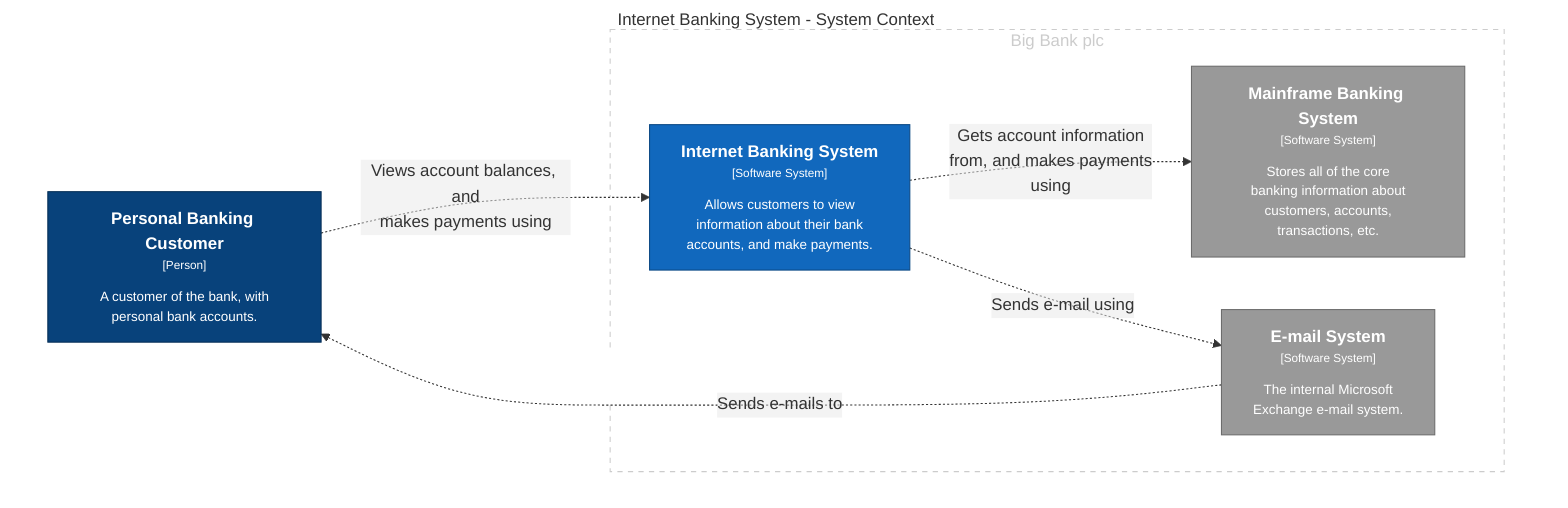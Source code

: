graph TB
  linkStyle default fill:#ffffff

  subgraph diagram ["Internet Banking System - System Context"]
    style diagram fill:#ffffff,stroke:#ffffff

    subgraph group1 [Big Bank plc]
      style group1 fill:#ffffff,stroke:#cccccc,color:#cccccc,stroke-dasharray:5

      4["<div style='font-weight: bold'>Mainframe Banking System</div><div style='font-size: 70%; margin-top: 0px'>[Software System]</div><div style='font-size: 80%; margin-top:10px'>Stores all of the core<br />banking information about<br />customers, accounts,<br />transactions, etc.</div>"]
      style 4 fill:#999999,stroke:#6b6b6b,color:#ffffff
      5["<div style='font-weight: bold'>E-mail System</div><div style='font-size: 70%; margin-top: 0px'>[Software System]</div><div style='font-size: 80%; margin-top:10px'>The internal Microsoft<br />Exchange e-mail system.</div>"]
      style 5 fill:#999999,stroke:#6b6b6b,color:#ffffff
      7["<div style='font-weight: bold'>Internet Banking System</div><div style='font-size: 70%; margin-top: 0px'>[Software System]</div><div style='font-size: 80%; margin-top:10px'>Allows customers to view<br />information about their bank<br />accounts, and make payments.</div>"]
      style 7 fill:#1168bd,stroke:#0b4884,color:#ffffff
    end

    1["<div style='font-weight: bold'>Personal Banking Customer</div><div style='font-size: 70%; margin-top: 0px'>[Person]</div><div style='font-size: 80%; margin-top:10px'>A customer of the bank, with<br />personal bank accounts.</div>"]
    style 1 fill:#08427b,stroke:#052e56,color:#ffffff

    1-. "<div>Views account balances, and<br />makes payments using</div><div style='font-size: 70%'></div>" .->7
    7-. "<div>Gets account information<br />from, and makes payments<br />using</div><div style='font-size: 70%'></div>" .->4
    7-. "<div>Sends e-mail using</div><div style='font-size: 70%'></div>" .->5
    5-. "<div>Sends e-mails to</div><div style='font-size: 70%'></div>" .->1
  end